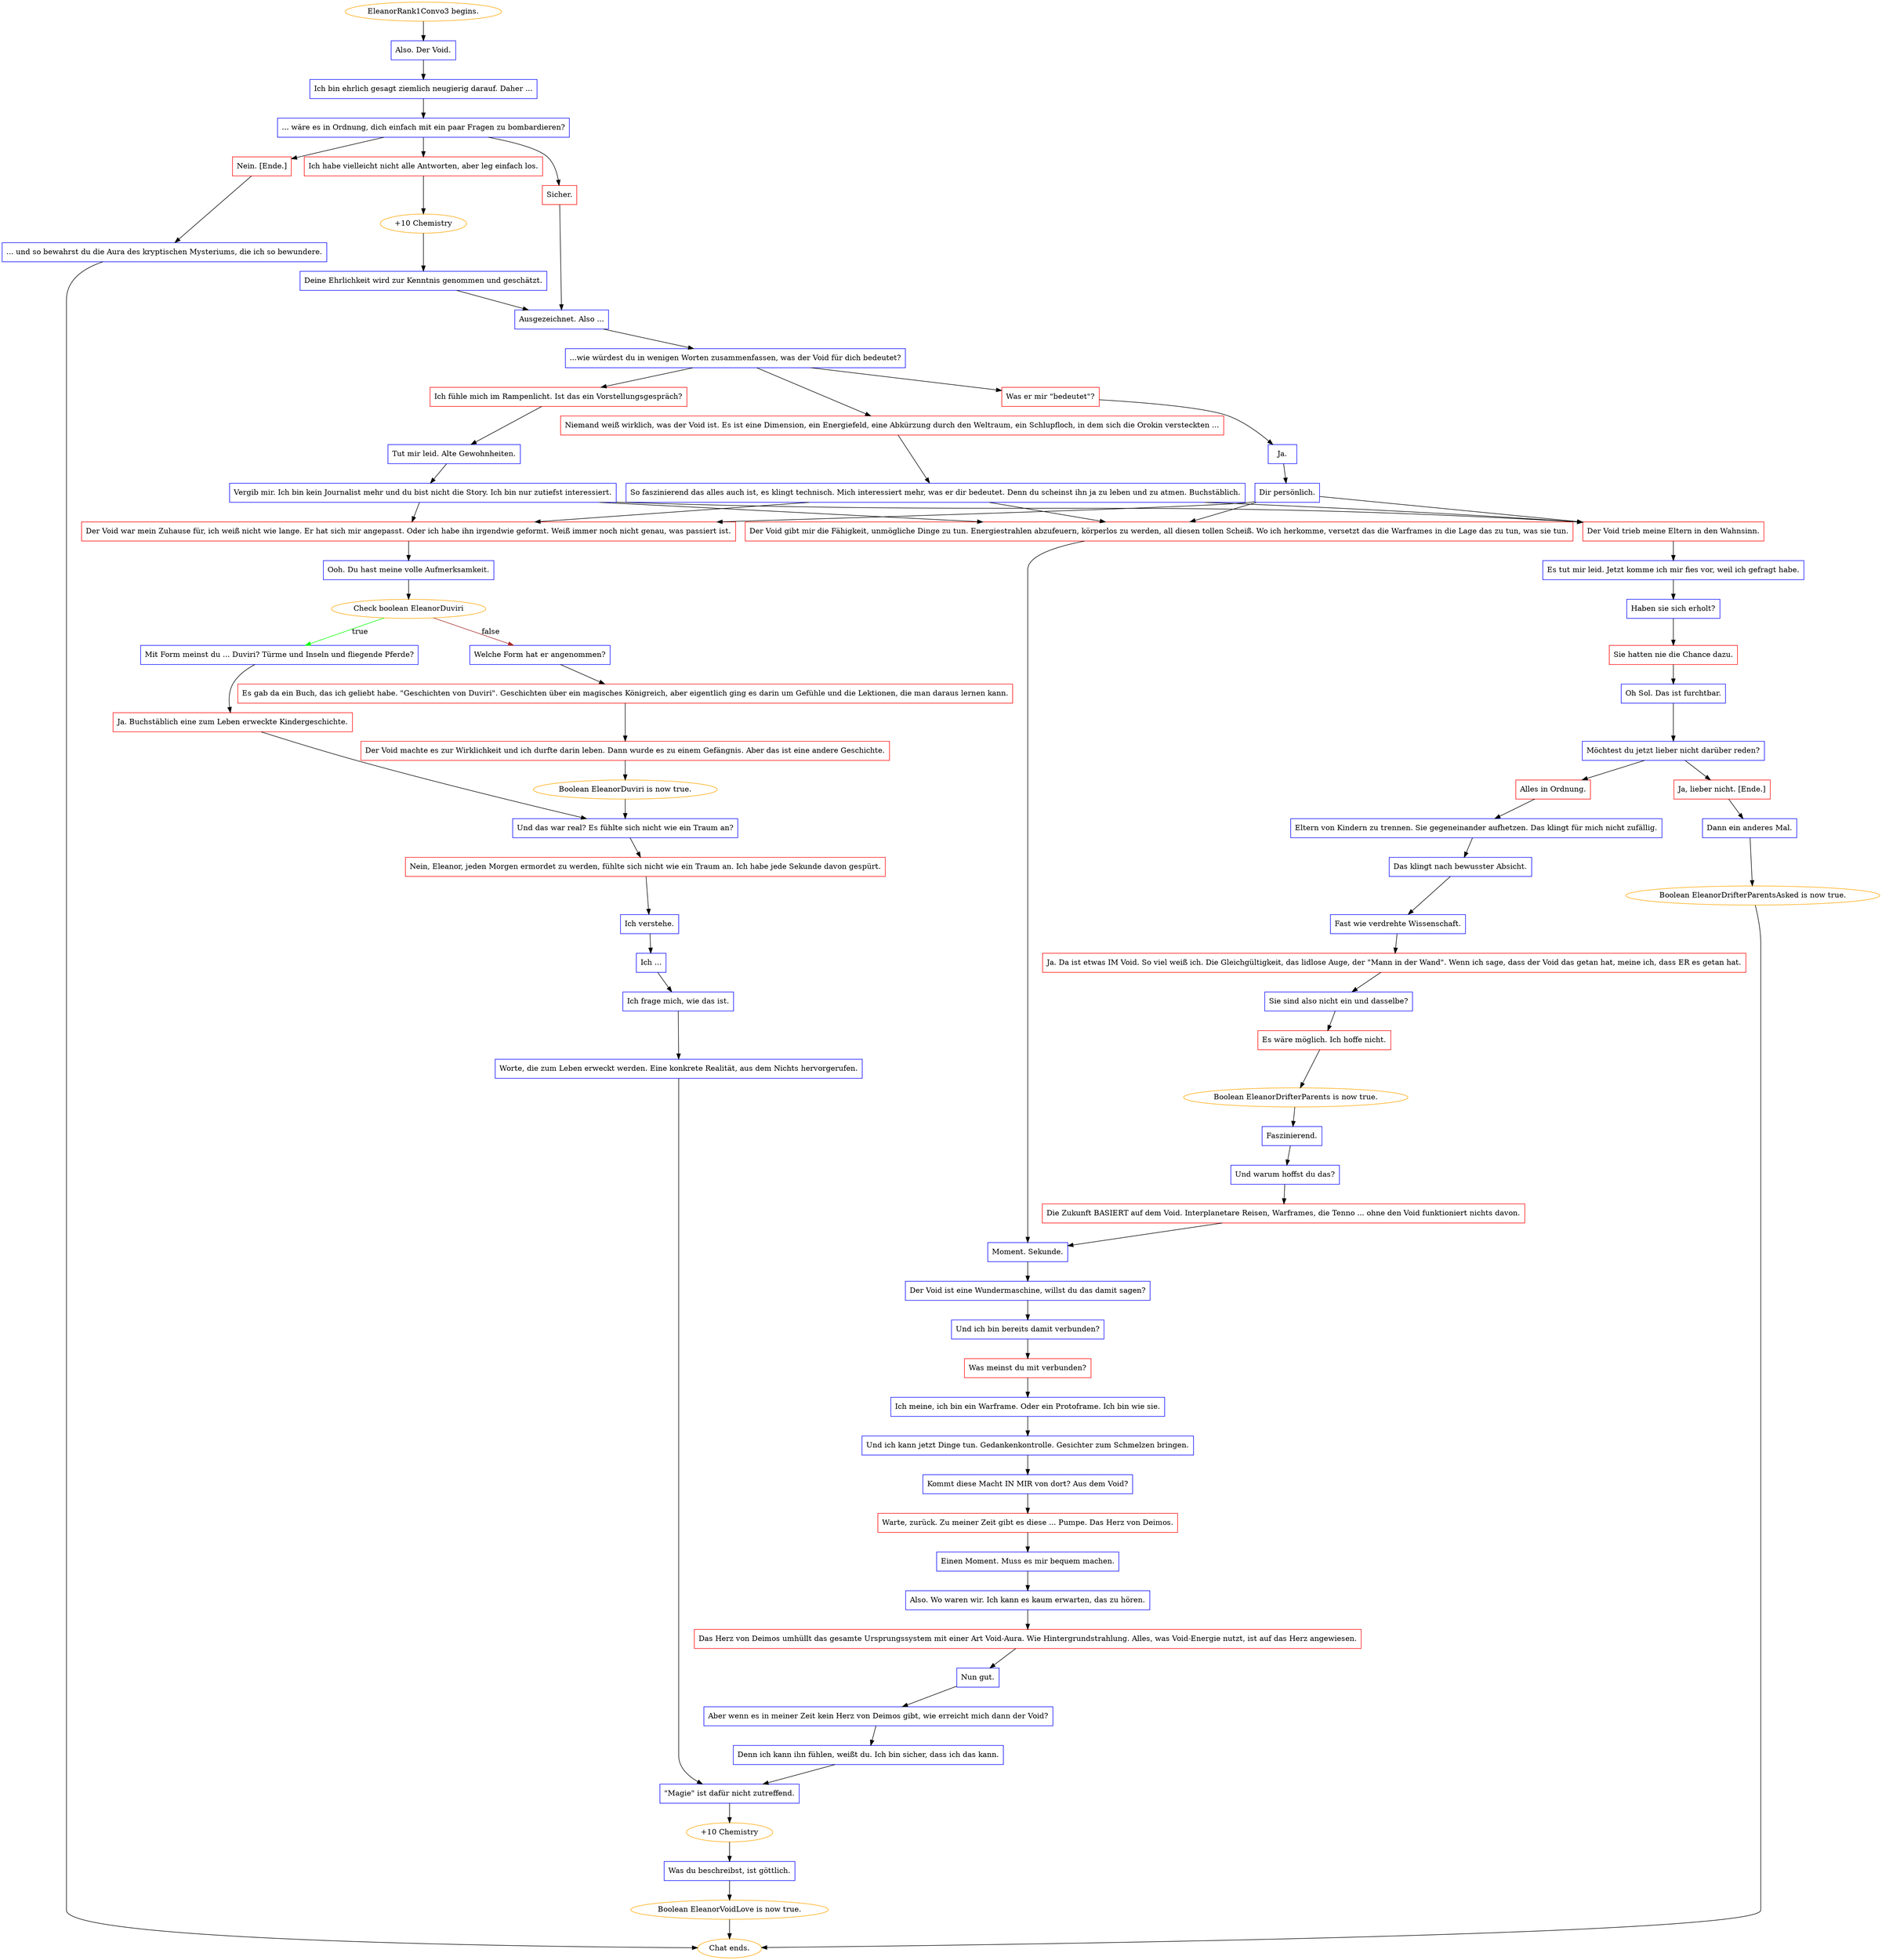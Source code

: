 digraph {
	"EleanorRank1Convo3 begins." [color=orange];
		"EleanorRank1Convo3 begins." -> j1444071285;
	j1444071285 [label="Also. Der Void.",shape=box,color=blue];
		j1444071285 -> j3597700975;
	j3597700975 [label="Ich bin ehrlich gesagt ziemlich neugierig darauf. Daher ...",shape=box,color=blue];
		j3597700975 -> j766125360;
	j766125360 [label="... wäre es in Ordnung, dich einfach mit ein paar Fragen zu bombardieren?",shape=box,color=blue];
		j766125360 -> j6706659;
		j766125360 -> j4180290501;
		j766125360 -> j2168559510;
	j6706659 [label="Sicher.",shape=box,color=red];
		j6706659 -> j1011088468;
	j4180290501 [label="Ich habe vielleicht nicht alle Antworten, aber leg einfach los.",shape=box,color=red];
		j4180290501 -> j1081323222;
	j2168559510 [label="Nein. [Ende.]",shape=box,color=red];
		j2168559510 -> j1623595018;
	j1011088468 [label="Ausgezeichnet. Also ...",shape=box,color=blue];
		j1011088468 -> j1881045711;
	j1081323222 [label="+10 Chemistry",color=orange];
		j1081323222 -> j3276854306;
	j1623595018 [label="... und so bewahrst du die Aura des kryptischen Mysteriums, die ich so bewundere.",shape=box,color=blue];
		j1623595018 -> "Chat ends.";
	j1881045711 [label="...wie würdest du in wenigen Worten zusammenfassen, was der Void für dich bedeutet?",shape=box,color=blue];
		j1881045711 -> j3797690418;
		j1881045711 -> j3390315561;
		j1881045711 -> j89565195;
	j3276854306 [label="Deine Ehrlichkeit wird zur Kenntnis genommen und geschätzt.",shape=box,color=blue];
		j3276854306 -> j1011088468;
	"Chat ends." [color=orange];
	j3797690418 [label="Ich fühle mich im Rampenlicht. Ist das ein Vorstellungsgespräch?",shape=box,color=red];
		j3797690418 -> j4253442216;
	j3390315561 [label="Was er mir \"bedeutet\"?",shape=box,color=red];
		j3390315561 -> j3610734409;
	j89565195 [label="Niemand weiß wirklich, was der Void ist. Es ist eine Dimension, ein Energiefeld, eine Abkürzung durch den Weltraum, ein Schlupfloch, in dem sich die Orokin versteckten ...",shape=box,color=red];
		j89565195 -> j3144219962;
	j4253442216 [label="Tut mir leid. Alte Gewohnheiten.",shape=box,color=blue];
		j4253442216 -> j905978171;
	j3610734409 [label="Ja.",shape=box,color=blue];
		j3610734409 -> j1439015553;
	j3144219962 [label="So faszinierend das alles auch ist, es klingt technisch. Mich interessiert mehr, was er dir bedeutet. Denn du scheinst ihn ja zu leben und zu atmen. Buchstäblich.",shape=box,color=blue];
		j3144219962 -> j3652538290;
		j3144219962 -> j830636112;
		j3144219962 -> j2623828830;
	j905978171 [label="Vergib mir. Ich bin kein Journalist mehr und du bist nicht die Story. Ich bin nur zutiefst interessiert.",shape=box,color=blue];
		j905978171 -> j3652538290;
		j905978171 -> j830636112;
		j905978171 -> j2623828830;
	j1439015553 [label="Dir persönlich.",shape=box,color=blue];
		j1439015553 -> j3652538290;
		j1439015553 -> j830636112;
		j1439015553 -> j2623828830;
	j3652538290 [label="Der Void gibt mir die Fähigkeit, unmögliche Dinge zu tun. Energiestrahlen abzufeuern, körperlos zu werden, all diesen tollen Scheiß. Wo ich herkomme, versetzt das die Warframes in die Lage das zu tun, was sie tun.",shape=box,color=red];
		j3652538290 -> j900756847;
	j830636112 [label="Der Void trieb meine Eltern in den Wahnsinn.",shape=box,color=red];
		j830636112 -> j2801445963;
	j2623828830 [label="Der Void war mein Zuhause für, ich weiß nicht wie lange. Er hat sich mir angepasst. Oder ich habe ihn irgendwie geformt. Weiß immer noch nicht genau, was passiert ist.",shape=box,color=red];
		j2623828830 -> j3717601058;
	j900756847 [label="Moment. Sekunde.",shape=box,color=blue];
		j900756847 -> j2160503724;
	j2801445963 [label="Es tut mir leid. Jetzt komme ich mir fies vor, weil ich gefragt habe.",shape=box,color=blue];
		j2801445963 -> j3467138506;
	j3717601058 [label="Ooh. Du hast meine volle Aufmerksamkeit.",shape=box,color=blue];
		j3717601058 -> j3333050319;
	j2160503724 [label="Der Void ist eine Wundermaschine, willst du das damit sagen?",shape=box,color=blue];
		j2160503724 -> j1160716923;
	j3467138506 [label="Haben sie sich erholt?",shape=box,color=blue];
		j3467138506 -> j11997853;
	j3333050319 [label="Check boolean EleanorDuviri",color=orange];
		j3333050319 -> j235541278 [label=true,color=green];
		j3333050319 -> j3482367988 [label=false,color=brown];
	j1160716923 [label="Und ich bin bereits damit verbunden?",shape=box,color=blue];
		j1160716923 -> j634645280;
	j11997853 [label="Sie hatten nie die Chance dazu.",shape=box,color=red];
		j11997853 -> j503317551;
	j235541278 [label="Mit Form meinst du ... Duviri? Türme und Inseln und fliegende Pferde?",shape=box,color=blue];
		j235541278 -> j3869845806;
	j3482367988 [label="Welche Form hat er angenommen?",shape=box,color=blue];
		j3482367988 -> j687949976;
	j634645280 [label="Was meinst du mit verbunden?",shape=box,color=red];
		j634645280 -> j701079931;
	j503317551 [label="Oh Sol. Das ist furchtbar.",shape=box,color=blue];
		j503317551 -> j873160328;
	j3869845806 [label="Ja. Buchstäblich eine zum Leben erweckte Kindergeschichte.",shape=box,color=red];
		j3869845806 -> j465800969;
	j687949976 [label="Es gab da ein Buch, das ich geliebt habe. \"Geschichten von Duviri\". Geschichten über ein magisches Königreich, aber eigentlich ging es darin um Gefühle und die Lektionen, die man daraus lernen kann.",shape=box,color=red];
		j687949976 -> j2623443558;
	j701079931 [label="Ich meine, ich bin ein Warframe. Oder ein Protoframe. Ich bin wie sie.",shape=box,color=blue];
		j701079931 -> j2628108398;
	j873160328 [label="Möchtest du jetzt lieber nicht darüber reden?",shape=box,color=blue];
		j873160328 -> j3174287285;
		j873160328 -> j361357805;
	j465800969 [label="Und das war real? Es fühlte sich nicht wie ein Traum an?",shape=box,color=blue];
		j465800969 -> j2604185446;
	j2623443558 [label="Der Void machte es zur Wirklichkeit und ich durfte darin leben. Dann wurde es zu einem Gefängnis. Aber das ist eine andere Geschichte.",shape=box,color=red];
		j2623443558 -> j1936967001;
	j2628108398 [label="Und ich kann jetzt Dinge tun. Gedankenkontrolle. Gesichter zum Schmelzen bringen.",shape=box,color=blue];
		j2628108398 -> j1290565885;
	j3174287285 [label="Alles in Ordnung.",shape=box,color=red];
		j3174287285 -> j2150897478;
	j361357805 [label="Ja, lieber nicht. [Ende.]",shape=box,color=red];
		j361357805 -> j1220670792;
	j2604185446 [label="Nein, Eleanor, jeden Morgen ermordet zu werden, fühlte sich nicht wie ein Traum an. Ich habe jede Sekunde davon gespürt.",shape=box,color=red];
		j2604185446 -> j3167043408;
	j1936967001 [label="Boolean EleanorDuviri is now true.",color=orange];
		j1936967001 -> j465800969;
	j1290565885 [label="Kommt diese Macht IN MIR von dort? Aus dem Void?",shape=box,color=blue];
		j1290565885 -> j3391849001;
	j2150897478 [label="Eltern von Kindern zu trennen. Sie gegeneinander aufhetzen. Das klingt für mich nicht zufällig.",shape=box,color=blue];
		j2150897478 -> j3777184435;
	j1220670792 [label="Dann ein anderes Mal.",shape=box,color=blue];
		j1220670792 -> j968820663;
	j3167043408 [label="Ich verstehe.",shape=box,color=blue];
		j3167043408 -> j2660255304;
	j3391849001 [label="Warte, zurück. Zu meiner Zeit gibt es diese ... Pumpe. Das Herz von Deimos.",shape=box,color=red];
		j3391849001 -> j491756055;
	j3777184435 [label="Das klingt nach bewusster Absicht.",shape=box,color=blue];
		j3777184435 -> j1190747276;
	j968820663 [label="Boolean EleanorDrifterParentsAsked is now true.",color=orange];
		j968820663 -> "Chat ends.";
	j2660255304 [label="Ich ...",shape=box,color=blue];
		j2660255304 -> j4075770738;
	j491756055 [label="Einen Moment. Muss es mir bequem machen.",shape=box,color=blue];
		j491756055 -> j1628758557;
	j1190747276 [label="Fast wie verdrehte Wissenschaft.",shape=box,color=blue];
		j1190747276 -> j952969768;
	j4075770738 [label="Ich frage mich, wie das ist.",shape=box,color=blue];
		j4075770738 -> j1098435718;
	j1628758557 [label="Also. Wo waren wir. Ich kann es kaum erwarten, das zu hören.",shape=box,color=blue];
		j1628758557 -> j396939834;
	j952969768 [label="Ja. Da ist etwas IM Void. So viel weiß ich. Die Gleichgültigkeit, das lidlose Auge, der \"Mann in der Wand\". Wenn ich sage, dass der Void das getan hat, meine ich, dass ER es getan hat.",shape=box,color=red];
		j952969768 -> j216447134;
	j1098435718 [label="Worte, die zum Leben erweckt werden. Eine konkrete Realität, aus dem Nichts hervorgerufen.",shape=box,color=blue];
		j1098435718 -> j3482471473;
	j396939834 [label="Das Herz von Deimos umhüllt das gesamte Ursprungssystem mit einer Art Void-Aura. Wie Hintergrundstrahlung. Alles, was Void-Energie nutzt, ist auf das Herz angewiesen.",shape=box,color=red];
		j396939834 -> j3901354178;
	j216447134 [label="Sie sind also nicht ein und dasselbe?",shape=box,color=blue];
		j216447134 -> j751257099;
	j3482471473 [label="\"Magie\" ist dafür nicht zutreffend.",shape=box,color=blue];
		j3482471473 -> j980871703;
	j3901354178 [label="Nun gut.",shape=box,color=blue];
		j3901354178 -> j3461066786;
	j751257099 [label="Es wäre möglich. Ich hoffe nicht.",shape=box,color=red];
		j751257099 -> j1339861519;
	j980871703 [label="+10 Chemistry",color=orange];
		j980871703 -> j2242452576;
	j3461066786 [label="Aber wenn es in meiner Zeit kein Herz von Deimos gibt, wie erreicht mich dann der Void?",shape=box,color=blue];
		j3461066786 -> j533087231;
	j1339861519 [label="Boolean EleanorDrifterParents is now true.",color=orange];
		j1339861519 -> j4116227877;
	j2242452576 [label="Was du beschreibst, ist göttlich.",shape=box,color=blue];
		j2242452576 -> j981848117;
	j533087231 [label="Denn ich kann ihn fühlen, weißt du. Ich bin sicher, dass ich das kann.",shape=box,color=blue];
		j533087231 -> j3482471473;
	j4116227877 [label="Faszinierend.",shape=box,color=blue];
		j4116227877 -> j3472963443;
	j981848117 [label="Boolean EleanorVoidLove is now true.",color=orange];
		j981848117 -> "Chat ends.";
	j3472963443 [label="Und warum hoffst du das?",shape=box,color=blue];
		j3472963443 -> j396198489;
	j396198489 [label="Die Zukunft BASIERT auf dem Void. Interplanetare Reisen, Warframes, die Tenno ... ohne den Void funktioniert nichts davon.",shape=box,color=red];
		j396198489 -> j900756847;
}